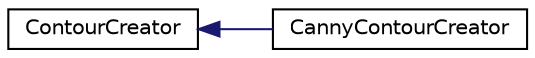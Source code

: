 digraph "Graphical Class Hierarchy"
{
  edge [fontname="Helvetica",fontsize="10",labelfontname="Helvetica",labelfontsize="10"];
  node [fontname="Helvetica",fontsize="10",shape=record];
  rankdir="LR";
  Node1 [label="ContourCreator",height=0.2,width=0.4,color="black", fillcolor="white", style="filled",URL="$classContourCreator.html"];
  Node1 -> Node2 [dir="back",color="midnightblue",fontsize="10",style="solid",fontname="Helvetica"];
  Node2 [label="CannyContourCreator",height=0.2,width=0.4,color="black", fillcolor="white", style="filled",URL="$classCannyContourCreator.html"];
}
